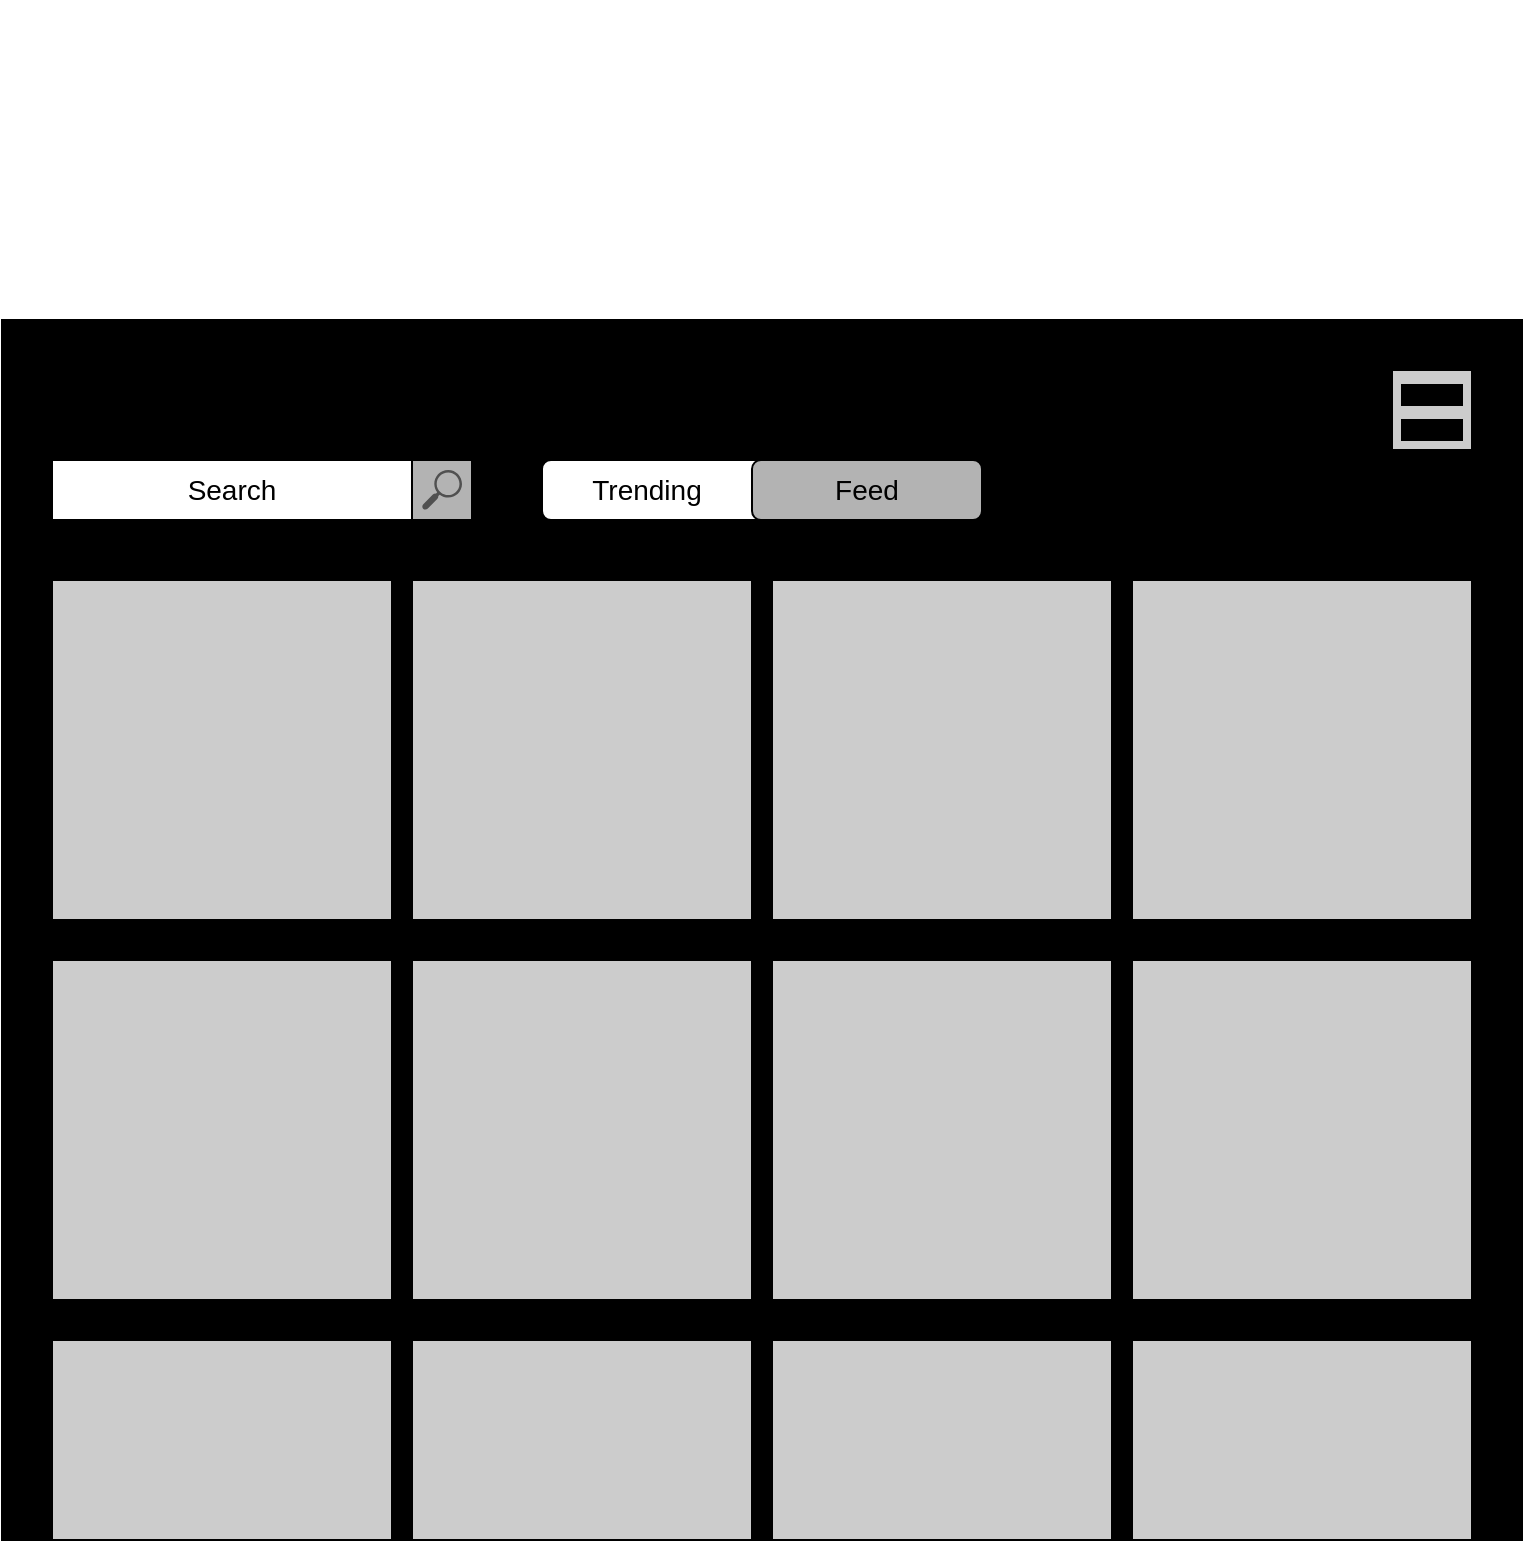 <mxfile>
    <diagram id="v5QRobQJVuroFoh_qRXB" name="Page-1">
        <mxGraphModel dx="563" dy="957" grid="1" gridSize="10" guides="1" tooltips="1" connect="1" arrows="1" fold="1" page="1" pageScale="1" pageWidth="850" pageHeight="1100" math="0" shadow="0">
            <root>
                <mxCell id="0"/>
                <mxCell id="1" parent="0"/>
                <mxCell id="32" value="" style="rounded=0;whiteSpace=wrap;html=1;fillColor=#000000;" parent="1" vertex="1">
                    <mxGeometry x="45" y="260" width="760" height="610" as="geometry"/>
                </mxCell>
                <mxCell id="33" value="" style="whiteSpace=wrap;html=1;aspect=fixed;fillColor=#CCCCCC;" parent="1" vertex="1">
                    <mxGeometry x="740" y="285" width="40" height="40" as="geometry"/>
                </mxCell>
                <mxCell id="35" value="" style="rounded=0;whiteSpace=wrap;html=1;fillColor=#000000;" parent="1" vertex="1">
                    <mxGeometry x="745" y="292.5" width="30" height="10" as="geometry"/>
                </mxCell>
                <mxCell id="37" value="" style="rounded=0;whiteSpace=wrap;html=1;fillColor=#000000;" parent="1" vertex="1">
                    <mxGeometry x="745" y="310" width="30" height="10" as="geometry"/>
                </mxCell>
                <mxCell id="42" value="" style="rounded=1;whiteSpace=wrap;html=1;fillColor=#FFFFFF;" parent="1" vertex="1">
                    <mxGeometry x="315" y="330" width="220" height="30" as="geometry"/>
                </mxCell>
                <mxCell id="43" value="" style="rounded=1;whiteSpace=wrap;html=1;fillColor=#B3B3B3;" parent="1" vertex="1">
                    <mxGeometry x="420" y="330" width="115" height="30" as="geometry"/>
                </mxCell>
                <mxCell id="44" value="" style="rounded=0;whiteSpace=wrap;html=1;fillColor=#FFFFFF;" parent="1" vertex="1">
                    <mxGeometry x="70" y="330" width="210" height="30" as="geometry"/>
                </mxCell>
                <mxCell id="45" value="" style="rounded=0;whiteSpace=wrap;html=1;fillColor=#B3B3B3;" parent="1" vertex="1">
                    <mxGeometry x="250" y="330" width="30" height="30" as="geometry"/>
                </mxCell>
                <mxCell id="47" value="" style="sketch=0;pointerEvents=1;shadow=0;dashed=0;html=1;strokeColor=none;fillColor=#505050;labelPosition=center;verticalLabelPosition=bottom;verticalAlign=top;outlineConnect=0;align=center;shape=mxgraph.office.concepts.search;" parent="1" vertex="1">
                    <mxGeometry x="255" y="335" width="20" height="20" as="geometry"/>
                </mxCell>
                <mxCell id="48" value="&lt;font color=&quot;#000000&quot; style=&quot;font-size: 14px&quot;&gt;Search&lt;/font&gt;" style="text;html=1;strokeColor=none;fillColor=none;align=center;verticalAlign=middle;whiteSpace=wrap;rounded=0;" parent="1" vertex="1">
                    <mxGeometry x="70" y="330" width="180" height="30" as="geometry"/>
                </mxCell>
                <mxCell id="49" value="&lt;font color=&quot;#000000&quot; style=&quot;font-size: 14px&quot;&gt;Trending&lt;/font&gt;&lt;span style=&quot;color: rgba(0 , 0 , 0 , 0) ; font-family: monospace ; font-size: 0px&quot;&gt;%3CmxGraphModel%3E%3Croot%3E%3CmxCell%20id%3D%220%22%2F%3E%3CmxCell%20id%3D%221%22%20parent%3D%220%22%2F%3E%3CmxCell%20id%3D%222%22%20value%3D%22%26lt%3Bfont%20color%3D%26quot%3B%23000000%26quot%3B%20style%3D%26quot%3Bfont-size%3A%2014px%26quot%3B%26gt%3BSearch%26lt%3B%2Ffont%26gt%3B%22%20style%3D%22text%3Bhtml%3D1%3BstrokeColor%3Dnone%3BfillColor%3Dnone%3Balign%3Dcenter%3BverticalAlign%3Dmiddle%3BwhiteSpace%3Dwrap%3Brounded%3D0%3B%22%20vertex%3D%221%22%20parent%3D%221%22%3E%3CmxGeometry%20x%3D%2270%22%20y%3D%22330%22%20width%3D%22180%22%20height%3D%2230%22%20as%3D%22geometry%22%2F%3E%3C%2FmxCell%3E%3C%2Froot%3E%3C%2FmxGraphModel%3E&lt;/span&gt;" style="text;html=1;strokeColor=none;fillColor=none;align=center;verticalAlign=middle;whiteSpace=wrap;rounded=0;" parent="1" vertex="1">
                    <mxGeometry x="315" y="330" width="105" height="30" as="geometry"/>
                </mxCell>
                <mxCell id="50" value="&lt;font color=&quot;#000000&quot;&gt;&lt;span style=&quot;font-size: 14px&quot;&gt;Feed&lt;/span&gt;&lt;/font&gt;" style="text;html=1;strokeColor=none;fillColor=none;align=center;verticalAlign=middle;whiteSpace=wrap;rounded=0;" parent="1" vertex="1">
                    <mxGeometry x="420" y="330" width="115" height="30" as="geometry"/>
                </mxCell>
                <mxCell id="51" value="" style="whiteSpace=wrap;html=1;aspect=fixed;fontSize=14;fontColor=#000000;fillColor=#CCCCCC;" parent="1" vertex="1">
                    <mxGeometry x="70" y="390" width="170" height="170" as="geometry"/>
                </mxCell>
                <mxCell id="55" value="" style="whiteSpace=wrap;html=1;aspect=fixed;fontSize=14;fontColor=#000000;fillColor=#CCCCCC;" parent="1" vertex="1">
                    <mxGeometry x="250" y="390" width="170" height="170" as="geometry"/>
                </mxCell>
                <mxCell id="56" value="" style="whiteSpace=wrap;html=1;aspect=fixed;fontSize=14;fontColor=#000000;fillColor=#CCCCCC;" parent="1" vertex="1">
                    <mxGeometry x="430" y="390" width="170" height="170" as="geometry"/>
                </mxCell>
                <mxCell id="57" value="" style="whiteSpace=wrap;html=1;aspect=fixed;fontSize=14;fontColor=#000000;fillColor=#CCCCCC;" parent="1" vertex="1">
                    <mxGeometry x="610" y="390" width="170" height="170" as="geometry"/>
                </mxCell>
                <mxCell id="62" value="" style="whiteSpace=wrap;html=1;aspect=fixed;fontSize=14;fontColor=#000000;fillColor=#CCCCCC;" parent="1" vertex="1">
                    <mxGeometry x="430" y="580" width="170" height="170" as="geometry"/>
                </mxCell>
                <mxCell id="63" value="" style="whiteSpace=wrap;html=1;aspect=fixed;fontSize=14;fontColor=#000000;fillColor=#CCCCCC;" parent="1" vertex="1">
                    <mxGeometry x="610" y="580" width="170" height="170" as="geometry"/>
                </mxCell>
                <mxCell id="64" value="" style="whiteSpace=wrap;html=1;aspect=fixed;fontSize=14;fontColor=#000000;fillColor=#CCCCCC;" parent="1" vertex="1">
                    <mxGeometry x="70" y="580" width="170" height="170" as="geometry"/>
                </mxCell>
                <mxCell id="65" value="" style="whiteSpace=wrap;html=1;aspect=fixed;fontSize=14;fontColor=#000000;fillColor=#CCCCCC;" parent="1" vertex="1">
                    <mxGeometry x="250" y="580" width="170" height="170" as="geometry"/>
                </mxCell>
                <mxCell id="70" value="" style="rounded=0;whiteSpace=wrap;html=1;fontSize=14;fontColor=#000000;fillColor=#CCCCCC;" parent="1" vertex="1">
                    <mxGeometry x="70" y="770" width="170" height="100" as="geometry"/>
                </mxCell>
                <mxCell id="71" value="" style="rounded=0;whiteSpace=wrap;html=1;fontSize=14;fontColor=#000000;fillColor=#CCCCCC;" parent="1" vertex="1">
                    <mxGeometry x="250" y="770" width="170" height="100" as="geometry"/>
                </mxCell>
                <mxCell id="72" value="" style="rounded=0;whiteSpace=wrap;html=1;fontSize=14;fontColor=#000000;fillColor=#CCCCCC;" parent="1" vertex="1">
                    <mxGeometry x="430" y="770" width="170" height="100" as="geometry"/>
                </mxCell>
                <mxCell id="73" value="" style="rounded=0;whiteSpace=wrap;html=1;fontSize=14;fontColor=#000000;fillColor=#CCCCCC;" parent="1" vertex="1">
                    <mxGeometry x="610" y="770" width="170" height="100" as="geometry"/>
                </mxCell>
                <mxCell id="118" value="&lt;font style=&quot;font-size: 38px&quot; color=&quot;#ffffff&quot;&gt;Home&lt;/font&gt;" style="text;strokeColor=none;fillColor=none;html=1;fontSize=24;fontStyle=1;verticalAlign=middle;align=center;fontColor=#000000;" parent="1" vertex="1">
                    <mxGeometry x="170" y="100" width="510" height="100" as="geometry"/>
                </mxCell>
            </root>
        </mxGraphModel>
    </diagram>
</mxfile>